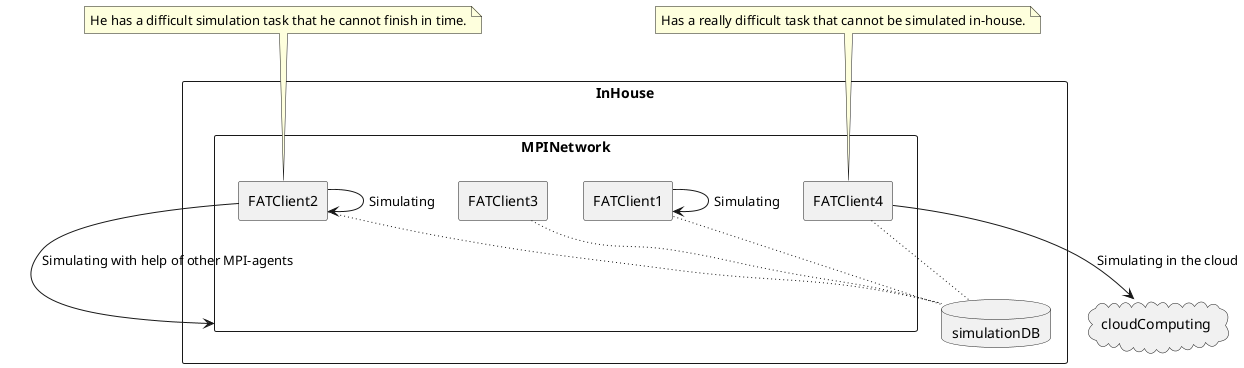 @startuml

rectangle InHouse{
  rectangle MPINetwork{
    agent FATClient1
    agent FATClient2
    agent FATClient3
    agent FATClient4
  }
  
  database simulationDB
}

cloud cloudComputing

FATClient1 ~~ simulationDB
FATClient2 ~~ simulationDB
FATClient3 ~~ simulationDB
FATClient4 ~~ simulationDB

FATClient1 --> FATClient1 : Simulating
FATClient2 --> FATClient2 : Simulating
FATClient2 --> MPINetwork : Simulating with help of other MPI-agents
FATClient4 --> cloudComputing : Simulating in the cloud

note top of FATClient4
  Has a really difficult task that cannot be simulated in-house.
end note
note top of FATClient2
  He has a difficult simulation task that he cannot finish in time.
end note

@enduml
